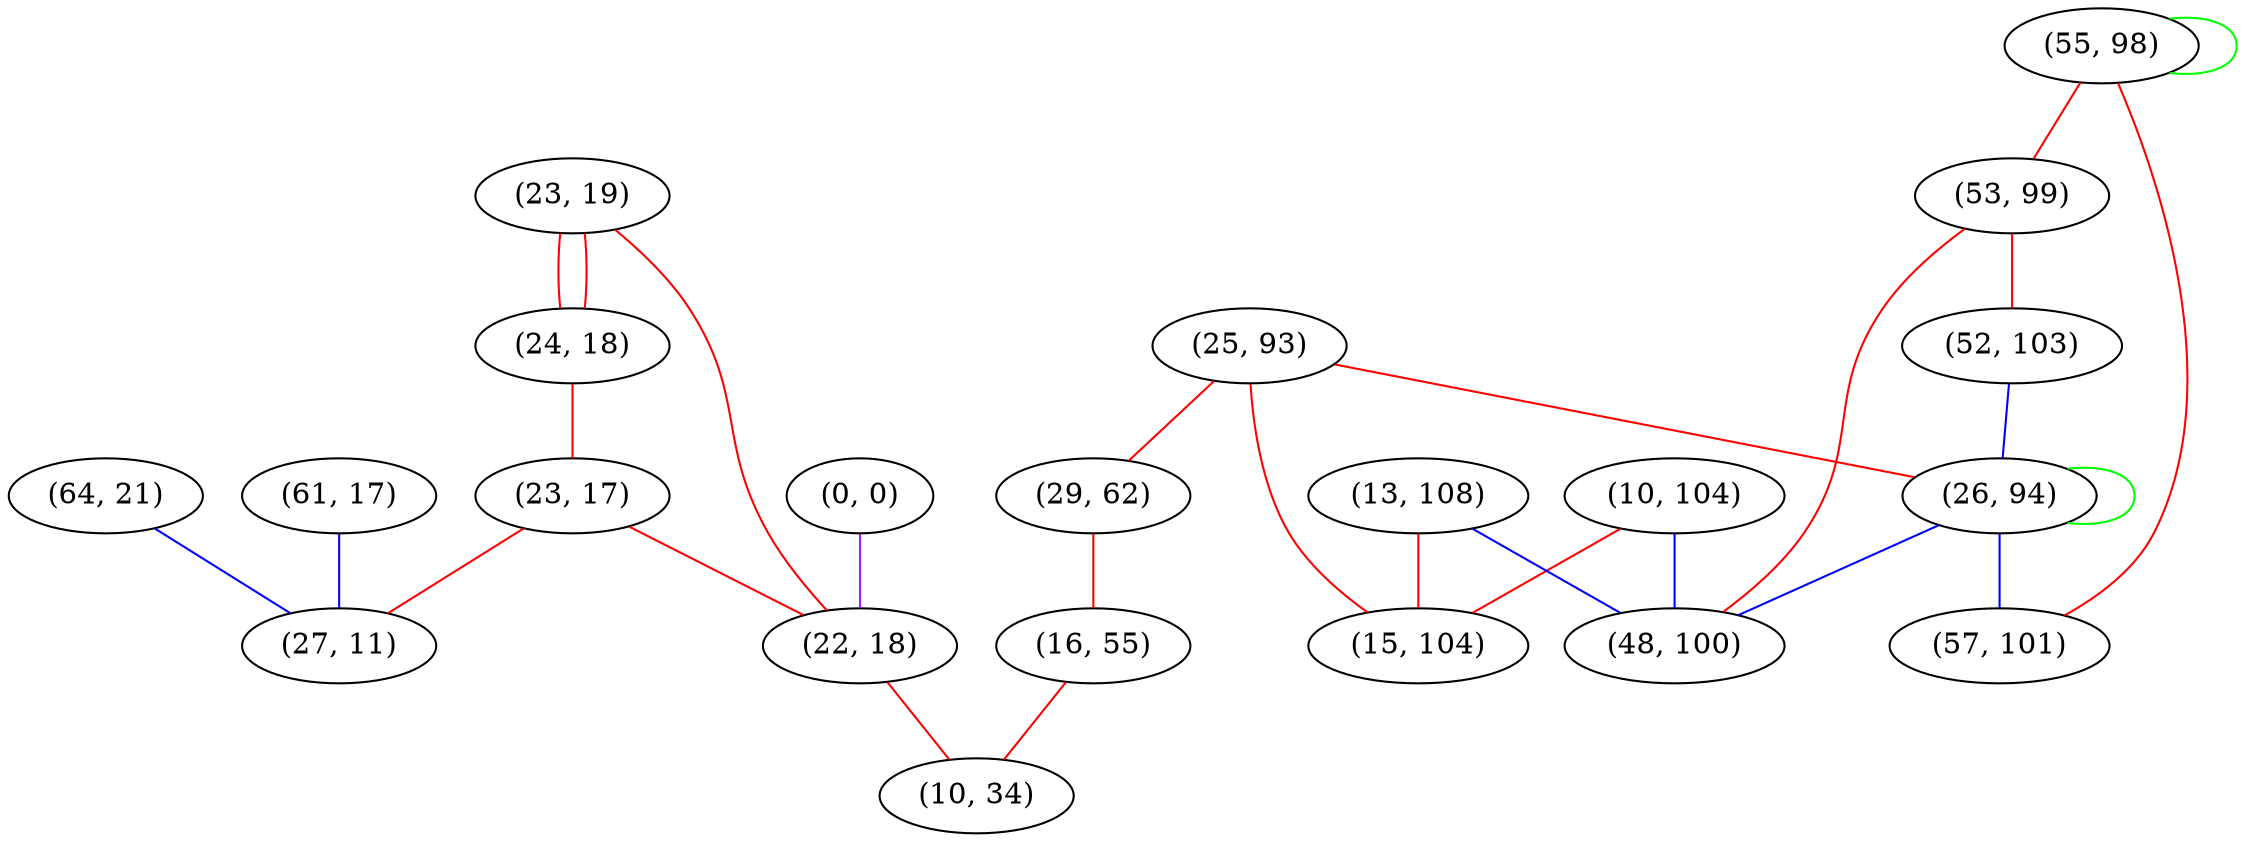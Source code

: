 graph "" {
"(23, 19)";
"(10, 104)";
"(13, 108)";
"(0, 0)";
"(64, 21)";
"(24, 18)";
"(25, 93)";
"(29, 62)";
"(55, 98)";
"(23, 17)";
"(61, 17)";
"(16, 55)";
"(53, 99)";
"(52, 103)";
"(26, 94)";
"(15, 104)";
"(27, 11)";
"(57, 101)";
"(48, 100)";
"(22, 18)";
"(10, 34)";
"(23, 19)" -- "(22, 18)"  [color=red, key=0, weight=1];
"(23, 19)" -- "(24, 18)"  [color=red, key=0, weight=1];
"(23, 19)" -- "(24, 18)"  [color=red, key=1, weight=1];
"(10, 104)" -- "(15, 104)"  [color=red, key=0, weight=1];
"(10, 104)" -- "(48, 100)"  [color=blue, key=0, weight=3];
"(13, 108)" -- "(15, 104)"  [color=red, key=0, weight=1];
"(13, 108)" -- "(48, 100)"  [color=blue, key=0, weight=3];
"(0, 0)" -- "(22, 18)"  [color=purple, key=0, weight=4];
"(64, 21)" -- "(27, 11)"  [color=blue, key=0, weight=3];
"(24, 18)" -- "(23, 17)"  [color=red, key=0, weight=1];
"(25, 93)" -- "(29, 62)"  [color=red, key=0, weight=1];
"(25, 93)" -- "(26, 94)"  [color=red, key=0, weight=1];
"(25, 93)" -- "(15, 104)"  [color=red, key=0, weight=1];
"(29, 62)" -- "(16, 55)"  [color=red, key=0, weight=1];
"(55, 98)" -- "(57, 101)"  [color=red, key=0, weight=1];
"(55, 98)" -- "(55, 98)"  [color=green, key=0, weight=2];
"(55, 98)" -- "(53, 99)"  [color=red, key=0, weight=1];
"(23, 17)" -- "(22, 18)"  [color=red, key=0, weight=1];
"(23, 17)" -- "(27, 11)"  [color=red, key=0, weight=1];
"(61, 17)" -- "(27, 11)"  [color=blue, key=0, weight=3];
"(16, 55)" -- "(10, 34)"  [color=red, key=0, weight=1];
"(53, 99)" -- "(52, 103)"  [color=red, key=0, weight=1];
"(53, 99)" -- "(48, 100)"  [color=red, key=0, weight=1];
"(52, 103)" -- "(26, 94)"  [color=blue, key=0, weight=3];
"(26, 94)" -- "(57, 101)"  [color=blue, key=0, weight=3];
"(26, 94)" -- "(26, 94)"  [color=green, key=0, weight=2];
"(26, 94)" -- "(48, 100)"  [color=blue, key=0, weight=3];
"(22, 18)" -- "(10, 34)"  [color=red, key=0, weight=1];
}
